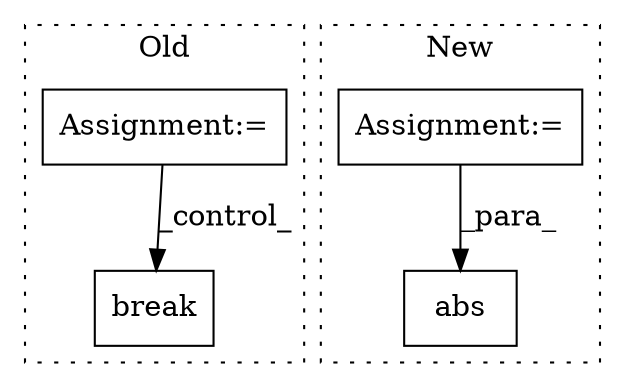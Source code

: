 digraph G {
subgraph cluster0 {
1 [label="break" a="10" s="1103" l="6" shape="box"];
3 [label="Assignment:=" a="7" s="976" l="2" shape="box"];
label = "Old";
style="dotted";
}
subgraph cluster1 {
2 [label="abs" a="32" s="1173,1206" l="4,1" shape="box"];
4 [label="Assignment:=" a="7" s="567" l="1" shape="box"];
label = "New";
style="dotted";
}
3 -> 1 [label="_control_"];
4 -> 2 [label="_para_"];
}